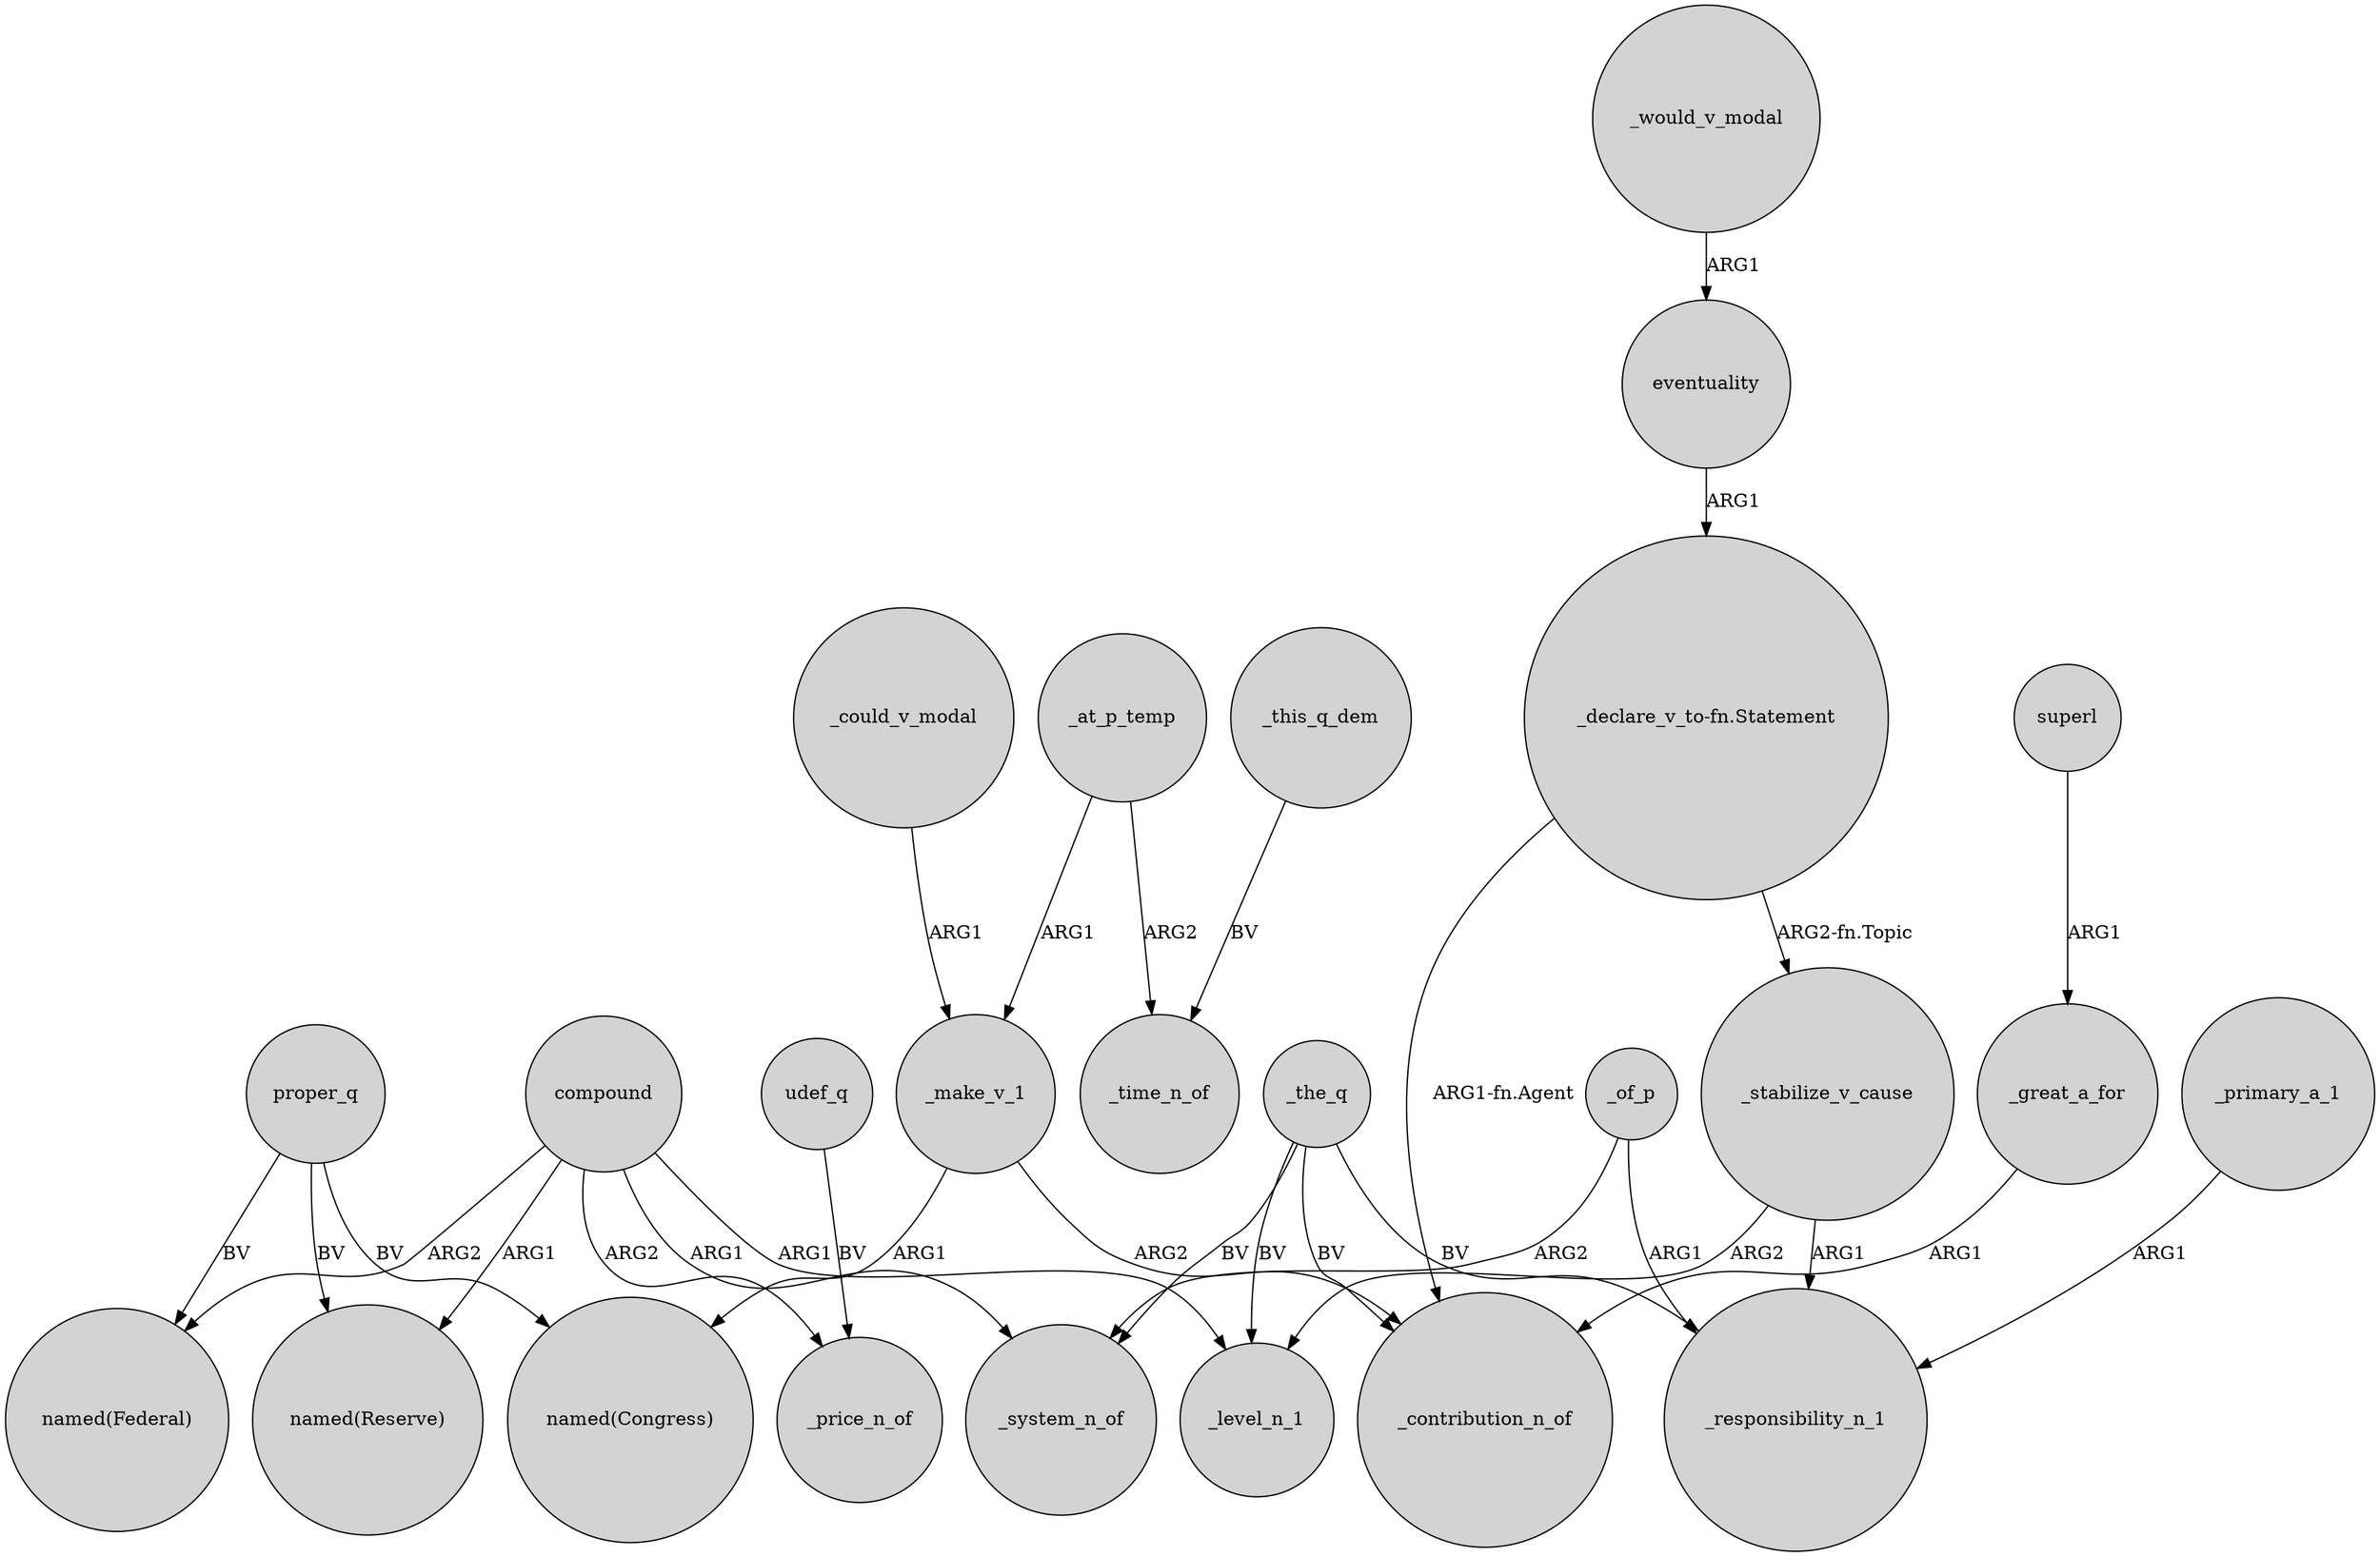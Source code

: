 digraph {
	node [shape=circle style=filled]
	compound -> "named(Reserve)" [label=ARG1]
	_at_p_temp -> _make_v_1 [label=ARG1]
	compound -> _price_n_of [label=ARG2]
	proper_q -> "named(Reserve)" [label=BV]
	udef_q -> _price_n_of [label=BV]
	_the_q -> _contribution_n_of [label=BV]
	_stabilize_v_cause -> _responsibility_n_1 [label=ARG1]
	_make_v_1 -> "named(Congress)" [label=ARG1]
	_the_q -> _responsibility_n_1 [label=BV]
	compound -> _system_n_of [label=ARG1]
	_great_a_for -> _contribution_n_of [label=ARG1]
	"_declare_v_to-fn.Statement" -> _stabilize_v_cause [label="ARG2-fn.Topic"]
	_at_p_temp -> _time_n_of [label=ARG2]
	_primary_a_1 -> _responsibility_n_1 [label=ARG1]
	_of_p -> _system_n_of [label=ARG2]
	_the_q -> _level_n_1 [label=BV]
	_this_q_dem -> _time_n_of [label=BV]
	proper_q -> "named(Congress)" [label=BV]
	_could_v_modal -> _make_v_1 [label=ARG1]
	superl -> _great_a_for [label=ARG1]
	eventuality -> "_declare_v_to-fn.Statement" [label=ARG1]
	proper_q -> "named(Federal)" [label=BV]
	_of_p -> _responsibility_n_1 [label=ARG1]
	"_declare_v_to-fn.Statement" -> _contribution_n_of [label="ARG1-fn.Agent"]
	_the_q -> _system_n_of [label=BV]
	_make_v_1 -> _contribution_n_of [label=ARG2]
	_stabilize_v_cause -> _level_n_1 [label=ARG2]
	compound -> _level_n_1 [label=ARG1]
	compound -> "named(Federal)" [label=ARG2]
	_would_v_modal -> eventuality [label=ARG1]
}
